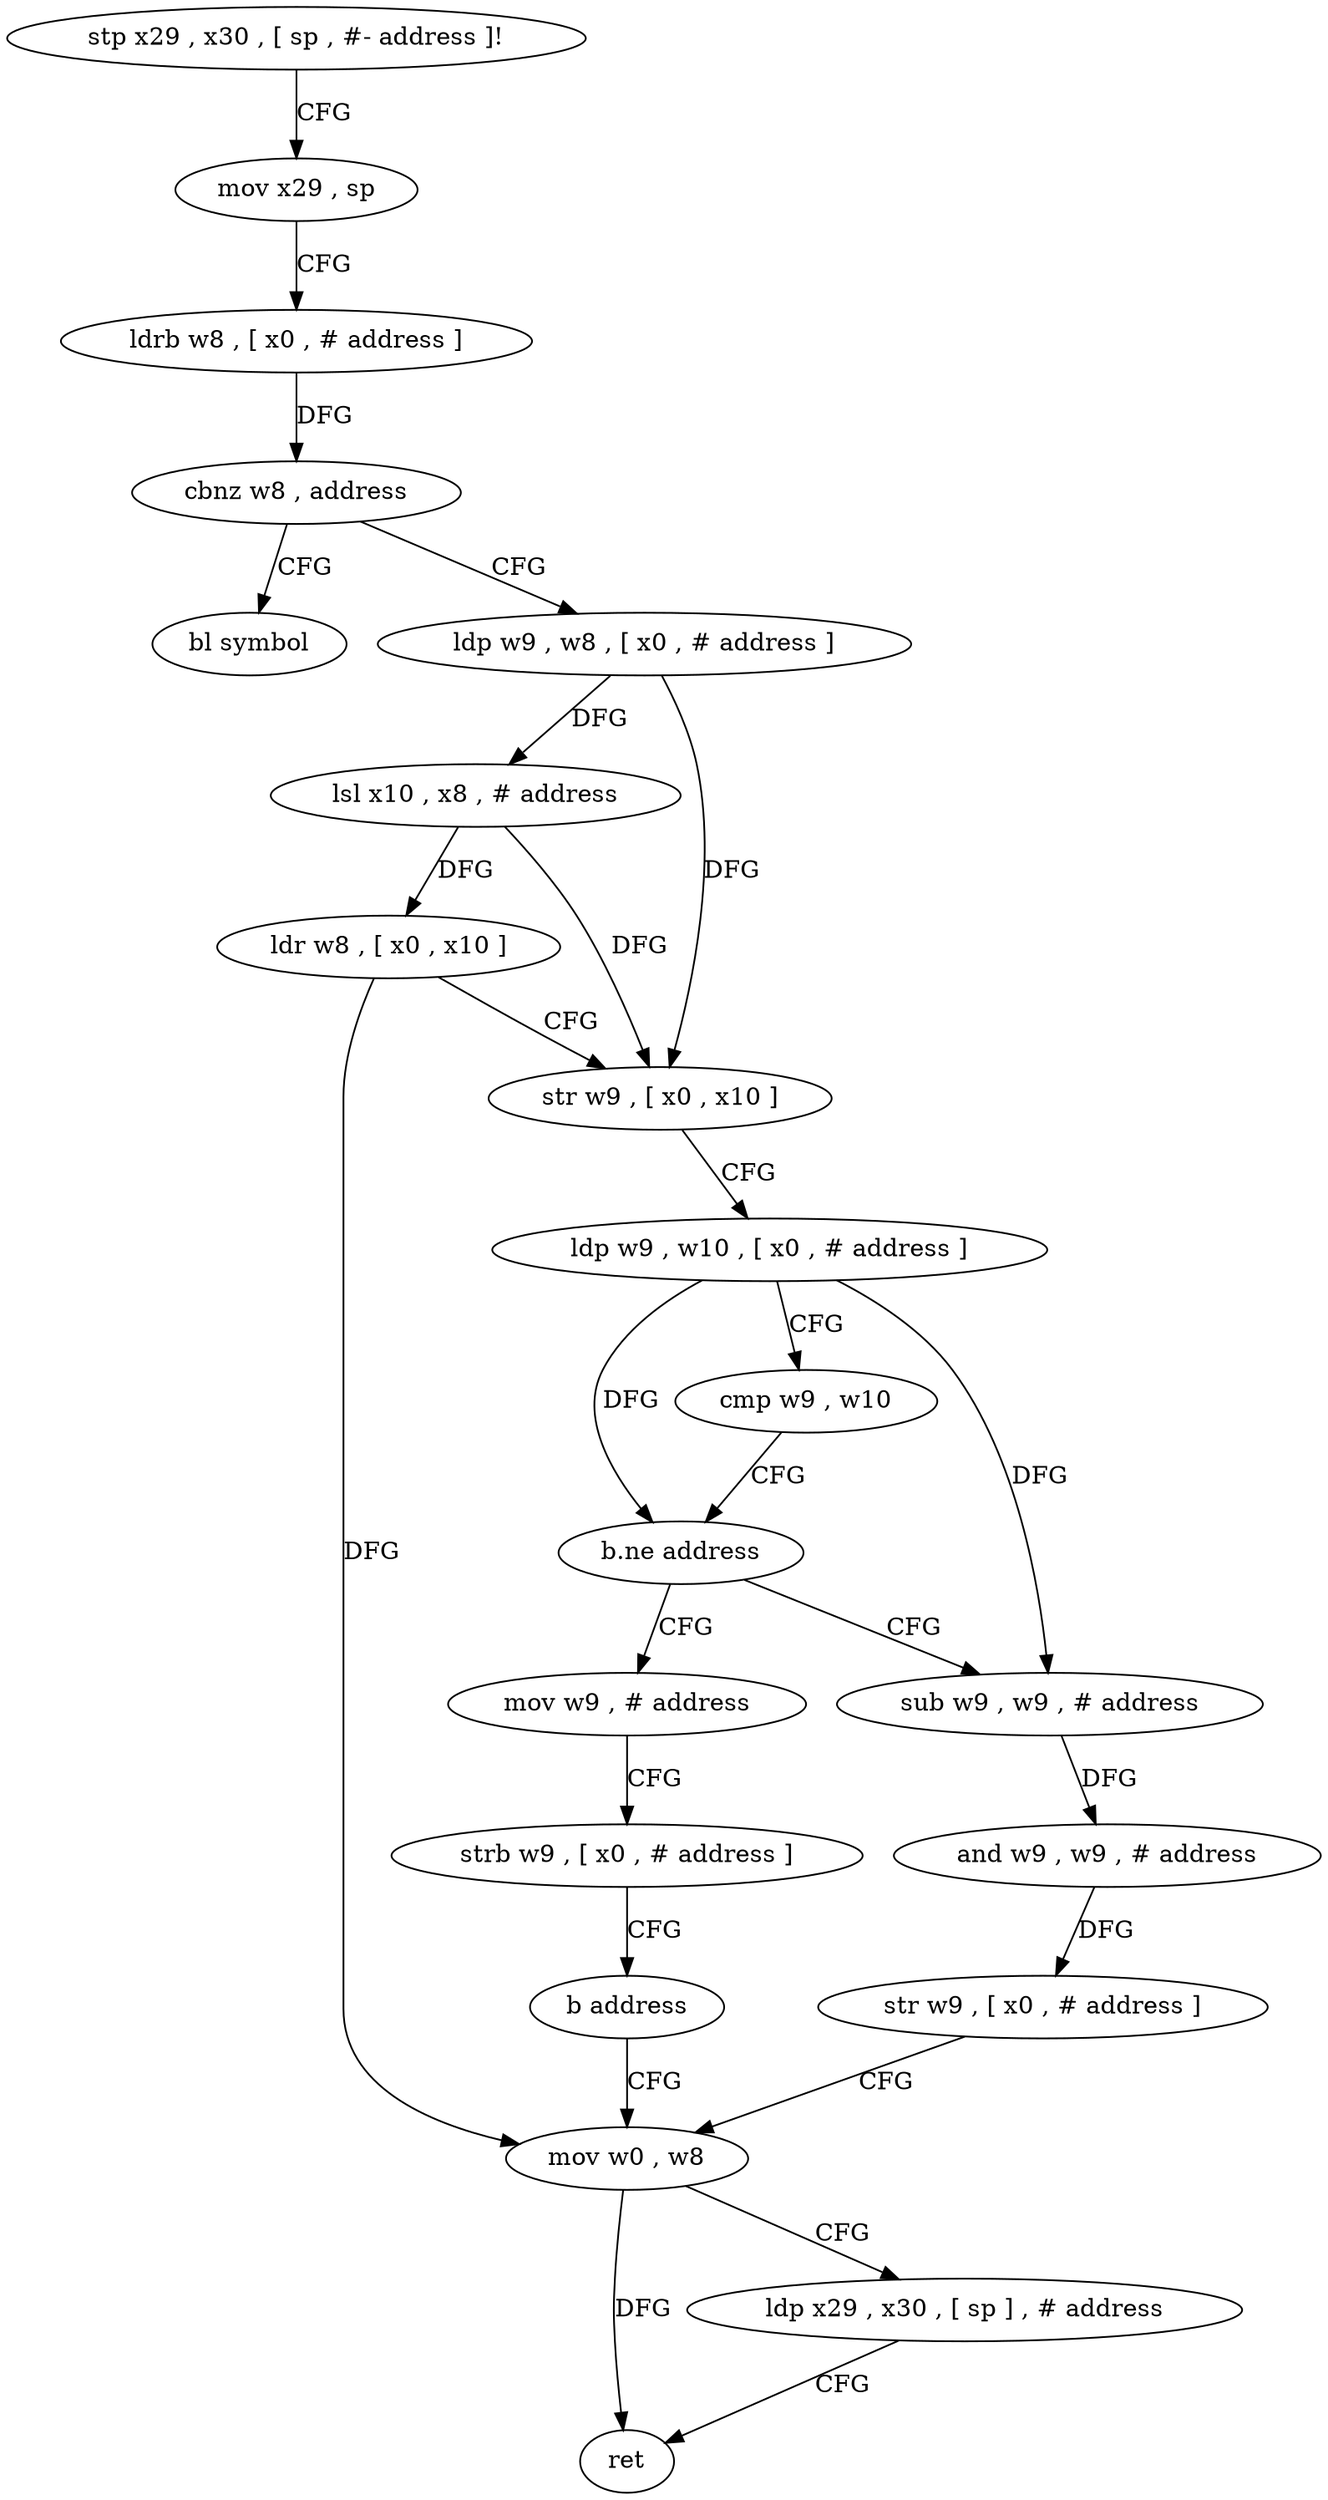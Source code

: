 digraph "func" {
"4224556" [label = "stp x29 , x30 , [ sp , #- address ]!" ]
"4224560" [label = "mov x29 , sp" ]
"4224564" [label = "ldrb w8 , [ x0 , # address ]" ]
"4224568" [label = "cbnz w8 , address" ]
"4224636" [label = "bl symbol" ]
"4224572" [label = "ldp w9 , w8 , [ x0 , # address ]" ]
"4224576" [label = "lsl x10 , x8 , # address" ]
"4224580" [label = "ldr w8 , [ x0 , x10 ]" ]
"4224584" [label = "str w9 , [ x0 , x10 ]" ]
"4224588" [label = "ldp w9 , w10 , [ x0 , # address ]" ]
"4224592" [label = "cmp w9 , w10" ]
"4224596" [label = "b.ne address" ]
"4224612" [label = "sub w9 , w9 , # address" ]
"4224600" [label = "mov w9 , # address" ]
"4224616" [label = "and w9 , w9 , # address" ]
"4224620" [label = "str w9 , [ x0 , # address ]" ]
"4224624" [label = "mov w0 , w8" ]
"4224604" [label = "strb w9 , [ x0 , # address ]" ]
"4224608" [label = "b address" ]
"4224628" [label = "ldp x29 , x30 , [ sp ] , # address" ]
"4224632" [label = "ret" ]
"4224556" -> "4224560" [ label = "CFG" ]
"4224560" -> "4224564" [ label = "CFG" ]
"4224564" -> "4224568" [ label = "DFG" ]
"4224568" -> "4224636" [ label = "CFG" ]
"4224568" -> "4224572" [ label = "CFG" ]
"4224572" -> "4224576" [ label = "DFG" ]
"4224572" -> "4224584" [ label = "DFG" ]
"4224576" -> "4224580" [ label = "DFG" ]
"4224576" -> "4224584" [ label = "DFG" ]
"4224580" -> "4224584" [ label = "CFG" ]
"4224580" -> "4224624" [ label = "DFG" ]
"4224584" -> "4224588" [ label = "CFG" ]
"4224588" -> "4224592" [ label = "CFG" ]
"4224588" -> "4224596" [ label = "DFG" ]
"4224588" -> "4224612" [ label = "DFG" ]
"4224592" -> "4224596" [ label = "CFG" ]
"4224596" -> "4224612" [ label = "CFG" ]
"4224596" -> "4224600" [ label = "CFG" ]
"4224612" -> "4224616" [ label = "DFG" ]
"4224600" -> "4224604" [ label = "CFG" ]
"4224616" -> "4224620" [ label = "DFG" ]
"4224620" -> "4224624" [ label = "CFG" ]
"4224624" -> "4224628" [ label = "CFG" ]
"4224624" -> "4224632" [ label = "DFG" ]
"4224604" -> "4224608" [ label = "CFG" ]
"4224608" -> "4224624" [ label = "CFG" ]
"4224628" -> "4224632" [ label = "CFG" ]
}
